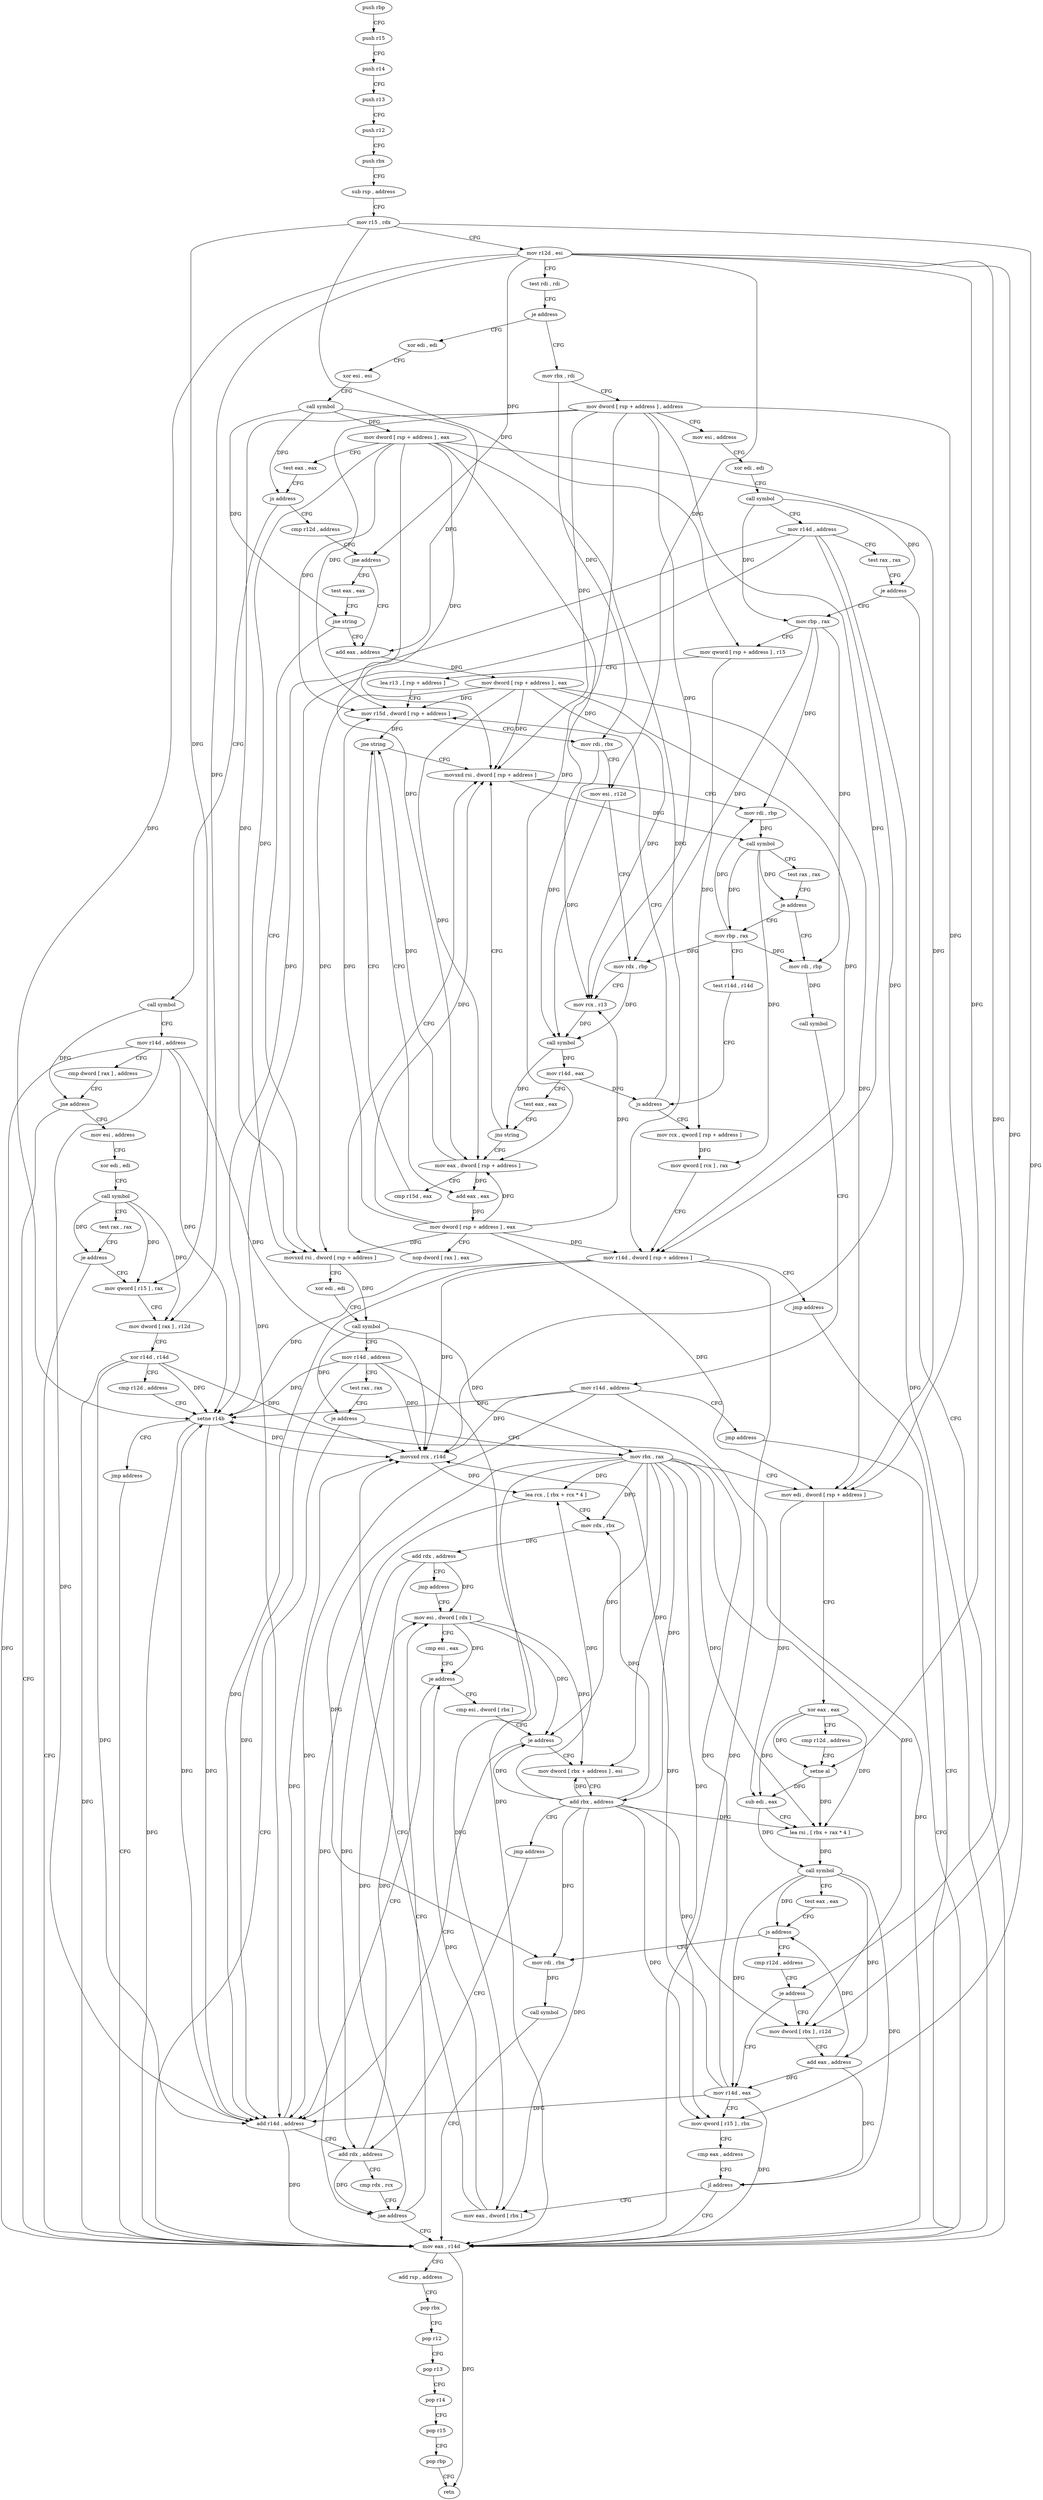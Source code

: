 digraph "func" {
"4215200" [label = "push rbp" ]
"4215201" [label = "push r15" ]
"4215203" [label = "push r14" ]
"4215205" [label = "push r13" ]
"4215207" [label = "push r12" ]
"4215209" [label = "push rbx" ]
"4215210" [label = "sub rsp , address" ]
"4215214" [label = "mov r15 , rdx" ]
"4215217" [label = "mov r12d , esi" ]
"4215220" [label = "test rdi , rdi" ]
"4215223" [label = "je address" ]
"4215376" [label = "xor edi , edi" ]
"4215229" [label = "mov rbx , rdi" ]
"4215378" [label = "xor esi , esi" ]
"4215380" [label = "call symbol" ]
"4215385" [label = "mov dword [ rsp + address ] , eax" ]
"4215389" [label = "test eax , eax" ]
"4215391" [label = "js address" ]
"4215584" [label = "call symbol" ]
"4215397" [label = "cmp r12d , address" ]
"4215232" [label = "mov dword [ rsp + address ] , address" ]
"4215240" [label = "mov esi , address" ]
"4215245" [label = "xor edi , edi" ]
"4215247" [label = "call symbol" ]
"4215252" [label = "mov r14d , address" ]
"4215258" [label = "test rax , rax" ]
"4215261" [label = "je address" ]
"4215644" [label = "mov eax , r14d" ]
"4215267" [label = "mov rbp , rax" ]
"4215589" [label = "mov r14d , address" ]
"4215595" [label = "cmp dword [ rax ] , address" ]
"4215598" [label = "jne address" ]
"4215600" [label = "mov esi , address" ]
"4215401" [label = "jne address" ]
"4215407" [label = "add eax , address" ]
"4215403" [label = "test eax , eax" ]
"4215647" [label = "add rsp , address" ]
"4215651" [label = "pop rbx" ]
"4215652" [label = "pop r12" ]
"4215654" [label = "pop r13" ]
"4215656" [label = "pop r14" ]
"4215658" [label = "pop r15" ]
"4215660" [label = "pop rbp" ]
"4215661" [label = "retn" ]
"4215270" [label = "mov qword [ rsp + address ] , r15" ]
"4215275" [label = "lea r13 , [ rsp + address ]" ]
"4215280" [label = "mov r15d , dword [ rsp + address ]" ]
"4215605" [label = "xor edi , edi" ]
"4215607" [label = "call symbol" ]
"4215612" [label = "test rax , rax" ]
"4215615" [label = "je address" ]
"4215617" [label = "mov qword [ r15 ] , rax" ]
"4215410" [label = "mov dword [ rsp + address ] , eax" ]
"4215414" [label = "movsxd rsi , dword [ rsp + address ]" ]
"4215405" [label = "jne string" ]
"4215328" [label = "movsxd rsi , dword [ rsp + address ]" ]
"4215333" [label = "mov rdi , rbp" ]
"4215336" [label = "call symbol" ]
"4215341" [label = "test rax , rax" ]
"4215344" [label = "je address" ]
"4215568" [label = "mov rdi , rbp" ]
"4215350" [label = "mov rbp , rax" ]
"4215309" [label = "mov eax , dword [ rsp + address ]" ]
"4215313" [label = "cmp r15d , eax" ]
"4215316" [label = "jne string" ]
"4215318" [label = "add eax , eax" ]
"4215620" [label = "mov dword [ rax ] , r12d" ]
"4215623" [label = "xor r14d , r14d" ]
"4215626" [label = "cmp r12d , address" ]
"4215630" [label = "setne r14b" ]
"4215634" [label = "jmp address" ]
"4215441" [label = "mov rbx , rax" ]
"4215444" [label = "mov edi , dword [ rsp + address ]" ]
"4215448" [label = "xor eax , eax" ]
"4215450" [label = "cmp r12d , address" ]
"4215454" [label = "setne al" ]
"4215457" [label = "sub edi , eax" ]
"4215459" [label = "lea rsi , [ rbx + rax * 4 ]" ]
"4215463" [label = "call symbol" ]
"4215468" [label = "test eax , eax" ]
"4215470" [label = "js address" ]
"4215636" [label = "mov rdi , rbx" ]
"4215476" [label = "cmp r12d , address" ]
"4215419" [label = "xor edi , edi" ]
"4215421" [label = "call symbol" ]
"4215426" [label = "mov r14d , address" ]
"4215432" [label = "test rax , rax" ]
"4215435" [label = "je address" ]
"4215571" [label = "call symbol" ]
"4215576" [label = "mov r14d , address" ]
"4215582" [label = "jmp address" ]
"4215353" [label = "test r14d , r14d" ]
"4215356" [label = "js address" ]
"4215358" [label = "mov rcx , qword [ rsp + address ]" ]
"4215320" [label = "mov dword [ rsp + address ] , eax" ]
"4215324" [label = "nop dword [ rax ] , eax" ]
"4215639" [label = "call symbol" ]
"4215480" [label = "je address" ]
"4215488" [label = "mov r14d , eax" ]
"4215482" [label = "mov dword [ rbx ] , r12d" ]
"4215285" [label = "mov rdi , rbx" ]
"4215288" [label = "mov esi , r12d" ]
"4215291" [label = "mov rdx , rbp" ]
"4215294" [label = "mov rcx , r13" ]
"4215297" [label = "call symbol" ]
"4215302" [label = "mov r14d , eax" ]
"4215305" [label = "test eax , eax" ]
"4215307" [label = "jns string" ]
"4215363" [label = "mov qword [ rcx ] , rax" ]
"4215366" [label = "mov r14d , dword [ rsp + address ]" ]
"4215371" [label = "jmp address" ]
"4215491" [label = "mov qword [ r15 ] , rbx" ]
"4215494" [label = "cmp eax , address" ]
"4215497" [label = "jl address" ]
"4215503" [label = "mov eax , dword [ rbx ]" ]
"4215485" [label = "add eax , address" ]
"4215505" [label = "movsxd rcx , r14d" ]
"4215508" [label = "lea rcx , [ rbx + rcx * 4 ]" ]
"4215512" [label = "mov rdx , rbx" ]
"4215515" [label = "add rdx , address" ]
"4215519" [label = "jmp address" ]
"4215549" [label = "mov esi , dword [ rdx ]" ]
"4215551" [label = "cmp esi , eax" ]
"4215553" [label = "je address" ]
"4215536" [label = "add r14d , address" ]
"4215555" [label = "cmp esi , dword [ rbx ]" ]
"4215540" [label = "add rdx , address" ]
"4215557" [label = "je address" ]
"4215559" [label = "mov dword [ rbx + address ] , esi" ]
"4215562" [label = "add rbx , address" ]
"4215566" [label = "jmp address" ]
"4215544" [label = "cmp rdx , rcx" ]
"4215547" [label = "jae address" ]
"4215200" -> "4215201" [ label = "CFG" ]
"4215201" -> "4215203" [ label = "CFG" ]
"4215203" -> "4215205" [ label = "CFG" ]
"4215205" -> "4215207" [ label = "CFG" ]
"4215207" -> "4215209" [ label = "CFG" ]
"4215209" -> "4215210" [ label = "CFG" ]
"4215210" -> "4215214" [ label = "CFG" ]
"4215214" -> "4215217" [ label = "CFG" ]
"4215214" -> "4215270" [ label = "DFG" ]
"4215214" -> "4215617" [ label = "DFG" ]
"4215214" -> "4215491" [ label = "DFG" ]
"4215217" -> "4215220" [ label = "CFG" ]
"4215217" -> "4215401" [ label = "DFG" ]
"4215217" -> "4215288" [ label = "DFG" ]
"4215217" -> "4215620" [ label = "DFG" ]
"4215217" -> "4215630" [ label = "DFG" ]
"4215217" -> "4215454" [ label = "DFG" ]
"4215217" -> "4215480" [ label = "DFG" ]
"4215217" -> "4215482" [ label = "DFG" ]
"4215220" -> "4215223" [ label = "CFG" ]
"4215223" -> "4215376" [ label = "CFG" ]
"4215223" -> "4215229" [ label = "CFG" ]
"4215376" -> "4215378" [ label = "CFG" ]
"4215229" -> "4215232" [ label = "CFG" ]
"4215229" -> "4215285" [ label = "DFG" ]
"4215378" -> "4215380" [ label = "CFG" ]
"4215380" -> "4215385" [ label = "DFG" ]
"4215380" -> "4215391" [ label = "DFG" ]
"4215380" -> "4215407" [ label = "DFG" ]
"4215380" -> "4215405" [ label = "DFG" ]
"4215385" -> "4215389" [ label = "CFG" ]
"4215385" -> "4215280" [ label = "DFG" ]
"4215385" -> "4215414" [ label = "DFG" ]
"4215385" -> "4215328" [ label = "DFG" ]
"4215385" -> "4215309" [ label = "DFG" ]
"4215385" -> "4215444" [ label = "DFG" ]
"4215385" -> "4215366" [ label = "DFG" ]
"4215385" -> "4215294" [ label = "DFG" ]
"4215389" -> "4215391" [ label = "CFG" ]
"4215391" -> "4215584" [ label = "CFG" ]
"4215391" -> "4215397" [ label = "CFG" ]
"4215584" -> "4215589" [ label = "CFG" ]
"4215584" -> "4215598" [ label = "DFG" ]
"4215397" -> "4215401" [ label = "CFG" ]
"4215232" -> "4215240" [ label = "CFG" ]
"4215232" -> "4215280" [ label = "DFG" ]
"4215232" -> "4215414" [ label = "DFG" ]
"4215232" -> "4215328" [ label = "DFG" ]
"4215232" -> "4215309" [ label = "DFG" ]
"4215232" -> "4215444" [ label = "DFG" ]
"4215232" -> "4215366" [ label = "DFG" ]
"4215232" -> "4215294" [ label = "DFG" ]
"4215240" -> "4215245" [ label = "CFG" ]
"4215245" -> "4215247" [ label = "CFG" ]
"4215247" -> "4215252" [ label = "CFG" ]
"4215247" -> "4215261" [ label = "DFG" ]
"4215247" -> "4215267" [ label = "DFG" ]
"4215252" -> "4215258" [ label = "CFG" ]
"4215252" -> "4215644" [ label = "DFG" ]
"4215252" -> "4215630" [ label = "DFG" ]
"4215252" -> "4215505" [ label = "DFG" ]
"4215252" -> "4215536" [ label = "DFG" ]
"4215258" -> "4215261" [ label = "CFG" ]
"4215261" -> "4215644" [ label = "CFG" ]
"4215261" -> "4215267" [ label = "CFG" ]
"4215644" -> "4215647" [ label = "CFG" ]
"4215644" -> "4215661" [ label = "DFG" ]
"4215267" -> "4215270" [ label = "CFG" ]
"4215267" -> "4215291" [ label = "DFG" ]
"4215267" -> "4215333" [ label = "DFG" ]
"4215267" -> "4215568" [ label = "DFG" ]
"4215589" -> "4215595" [ label = "CFG" ]
"4215589" -> "4215644" [ label = "DFG" ]
"4215589" -> "4215630" [ label = "DFG" ]
"4215589" -> "4215505" [ label = "DFG" ]
"4215589" -> "4215536" [ label = "DFG" ]
"4215595" -> "4215598" [ label = "CFG" ]
"4215598" -> "4215644" [ label = "CFG" ]
"4215598" -> "4215600" [ label = "CFG" ]
"4215600" -> "4215605" [ label = "CFG" ]
"4215401" -> "4215407" [ label = "CFG" ]
"4215401" -> "4215403" [ label = "CFG" ]
"4215407" -> "4215410" [ label = "DFG" ]
"4215403" -> "4215405" [ label = "CFG" ]
"4215647" -> "4215651" [ label = "CFG" ]
"4215651" -> "4215652" [ label = "CFG" ]
"4215652" -> "4215654" [ label = "CFG" ]
"4215654" -> "4215656" [ label = "CFG" ]
"4215656" -> "4215658" [ label = "CFG" ]
"4215658" -> "4215660" [ label = "CFG" ]
"4215660" -> "4215661" [ label = "CFG" ]
"4215270" -> "4215275" [ label = "CFG" ]
"4215270" -> "4215358" [ label = "DFG" ]
"4215275" -> "4215280" [ label = "CFG" ]
"4215280" -> "4215285" [ label = "CFG" ]
"4215280" -> "4215316" [ label = "DFG" ]
"4215605" -> "4215607" [ label = "CFG" ]
"4215607" -> "4215612" [ label = "CFG" ]
"4215607" -> "4215615" [ label = "DFG" ]
"4215607" -> "4215617" [ label = "DFG" ]
"4215607" -> "4215620" [ label = "DFG" ]
"4215612" -> "4215615" [ label = "CFG" ]
"4215615" -> "4215644" [ label = "CFG" ]
"4215615" -> "4215617" [ label = "CFG" ]
"4215617" -> "4215620" [ label = "CFG" ]
"4215410" -> "4215414" [ label = "DFG" ]
"4215410" -> "4215280" [ label = "DFG" ]
"4215410" -> "4215328" [ label = "DFG" ]
"4215410" -> "4215309" [ label = "DFG" ]
"4215410" -> "4215444" [ label = "DFG" ]
"4215410" -> "4215366" [ label = "DFG" ]
"4215410" -> "4215294" [ label = "DFG" ]
"4215414" -> "4215419" [ label = "CFG" ]
"4215414" -> "4215421" [ label = "DFG" ]
"4215405" -> "4215414" [ label = "CFG" ]
"4215405" -> "4215407" [ label = "CFG" ]
"4215328" -> "4215333" [ label = "CFG" ]
"4215328" -> "4215336" [ label = "DFG" ]
"4215333" -> "4215336" [ label = "DFG" ]
"4215336" -> "4215341" [ label = "CFG" ]
"4215336" -> "4215344" [ label = "DFG" ]
"4215336" -> "4215350" [ label = "DFG" ]
"4215336" -> "4215363" [ label = "DFG" ]
"4215341" -> "4215344" [ label = "CFG" ]
"4215344" -> "4215568" [ label = "CFG" ]
"4215344" -> "4215350" [ label = "CFG" ]
"4215568" -> "4215571" [ label = "DFG" ]
"4215350" -> "4215353" [ label = "CFG" ]
"4215350" -> "4215291" [ label = "DFG" ]
"4215350" -> "4215333" [ label = "DFG" ]
"4215350" -> "4215568" [ label = "DFG" ]
"4215309" -> "4215313" [ label = "CFG" ]
"4215309" -> "4215316" [ label = "DFG" ]
"4215309" -> "4215318" [ label = "DFG" ]
"4215313" -> "4215316" [ label = "CFG" ]
"4215316" -> "4215328" [ label = "CFG" ]
"4215316" -> "4215318" [ label = "CFG" ]
"4215318" -> "4215320" [ label = "DFG" ]
"4215620" -> "4215623" [ label = "CFG" ]
"4215623" -> "4215626" [ label = "CFG" ]
"4215623" -> "4215644" [ label = "DFG" ]
"4215623" -> "4215630" [ label = "DFG" ]
"4215623" -> "4215505" [ label = "DFG" ]
"4215623" -> "4215536" [ label = "DFG" ]
"4215626" -> "4215630" [ label = "CFG" ]
"4215630" -> "4215634" [ label = "CFG" ]
"4215630" -> "4215644" [ label = "DFG" ]
"4215630" -> "4215505" [ label = "DFG" ]
"4215630" -> "4215536" [ label = "DFG" ]
"4215634" -> "4215644" [ label = "CFG" ]
"4215441" -> "4215444" [ label = "CFG" ]
"4215441" -> "4215459" [ label = "DFG" ]
"4215441" -> "4215636" [ label = "DFG" ]
"4215441" -> "4215491" [ label = "DFG" ]
"4215441" -> "4215482" [ label = "DFG" ]
"4215441" -> "4215503" [ label = "DFG" ]
"4215441" -> "4215508" [ label = "DFG" ]
"4215441" -> "4215512" [ label = "DFG" ]
"4215441" -> "4215557" [ label = "DFG" ]
"4215441" -> "4215559" [ label = "DFG" ]
"4215441" -> "4215562" [ label = "DFG" ]
"4215444" -> "4215448" [ label = "CFG" ]
"4215444" -> "4215457" [ label = "DFG" ]
"4215448" -> "4215450" [ label = "CFG" ]
"4215448" -> "4215454" [ label = "DFG" ]
"4215448" -> "4215457" [ label = "DFG" ]
"4215448" -> "4215459" [ label = "DFG" ]
"4215450" -> "4215454" [ label = "CFG" ]
"4215454" -> "4215457" [ label = "DFG" ]
"4215454" -> "4215459" [ label = "DFG" ]
"4215457" -> "4215459" [ label = "CFG" ]
"4215457" -> "4215463" [ label = "DFG" ]
"4215459" -> "4215463" [ label = "DFG" ]
"4215463" -> "4215468" [ label = "CFG" ]
"4215463" -> "4215470" [ label = "DFG" ]
"4215463" -> "4215488" [ label = "DFG" ]
"4215463" -> "4215497" [ label = "DFG" ]
"4215463" -> "4215485" [ label = "DFG" ]
"4215468" -> "4215470" [ label = "CFG" ]
"4215470" -> "4215636" [ label = "CFG" ]
"4215470" -> "4215476" [ label = "CFG" ]
"4215636" -> "4215639" [ label = "DFG" ]
"4215476" -> "4215480" [ label = "CFG" ]
"4215419" -> "4215421" [ label = "CFG" ]
"4215421" -> "4215426" [ label = "CFG" ]
"4215421" -> "4215435" [ label = "DFG" ]
"4215421" -> "4215441" [ label = "DFG" ]
"4215426" -> "4215432" [ label = "CFG" ]
"4215426" -> "4215644" [ label = "DFG" ]
"4215426" -> "4215630" [ label = "DFG" ]
"4215426" -> "4215505" [ label = "DFG" ]
"4215426" -> "4215536" [ label = "DFG" ]
"4215432" -> "4215435" [ label = "CFG" ]
"4215435" -> "4215644" [ label = "CFG" ]
"4215435" -> "4215441" [ label = "CFG" ]
"4215571" -> "4215576" [ label = "CFG" ]
"4215576" -> "4215582" [ label = "CFG" ]
"4215576" -> "4215644" [ label = "DFG" ]
"4215576" -> "4215630" [ label = "DFG" ]
"4215576" -> "4215505" [ label = "DFG" ]
"4215576" -> "4215536" [ label = "DFG" ]
"4215582" -> "4215644" [ label = "CFG" ]
"4215353" -> "4215356" [ label = "CFG" ]
"4215356" -> "4215280" [ label = "CFG" ]
"4215356" -> "4215358" [ label = "CFG" ]
"4215358" -> "4215363" [ label = "DFG" ]
"4215320" -> "4215324" [ label = "CFG" ]
"4215320" -> "4215280" [ label = "DFG" ]
"4215320" -> "4215294" [ label = "DFG" ]
"4215320" -> "4215414" [ label = "DFG" ]
"4215320" -> "4215328" [ label = "DFG" ]
"4215320" -> "4215309" [ label = "DFG" ]
"4215320" -> "4215444" [ label = "DFG" ]
"4215320" -> "4215366" [ label = "DFG" ]
"4215324" -> "4215328" [ label = "CFG" ]
"4215639" -> "4215644" [ label = "CFG" ]
"4215480" -> "4215488" [ label = "CFG" ]
"4215480" -> "4215482" [ label = "CFG" ]
"4215488" -> "4215491" [ label = "CFG" ]
"4215488" -> "4215644" [ label = "DFG" ]
"4215488" -> "4215630" [ label = "DFG" ]
"4215488" -> "4215505" [ label = "DFG" ]
"4215488" -> "4215536" [ label = "DFG" ]
"4215482" -> "4215485" [ label = "CFG" ]
"4215285" -> "4215288" [ label = "CFG" ]
"4215285" -> "4215297" [ label = "DFG" ]
"4215288" -> "4215291" [ label = "CFG" ]
"4215288" -> "4215297" [ label = "DFG" ]
"4215291" -> "4215294" [ label = "CFG" ]
"4215291" -> "4215297" [ label = "DFG" ]
"4215294" -> "4215297" [ label = "DFG" ]
"4215297" -> "4215302" [ label = "DFG" ]
"4215297" -> "4215307" [ label = "DFG" ]
"4215302" -> "4215305" [ label = "CFG" ]
"4215302" -> "4215356" [ label = "DFG" ]
"4215305" -> "4215307" [ label = "CFG" ]
"4215307" -> "4215328" [ label = "CFG" ]
"4215307" -> "4215309" [ label = "CFG" ]
"4215363" -> "4215366" [ label = "CFG" ]
"4215366" -> "4215371" [ label = "CFG" ]
"4215366" -> "4215644" [ label = "DFG" ]
"4215366" -> "4215630" [ label = "DFG" ]
"4215366" -> "4215505" [ label = "DFG" ]
"4215366" -> "4215536" [ label = "DFG" ]
"4215371" -> "4215644" [ label = "CFG" ]
"4215491" -> "4215494" [ label = "CFG" ]
"4215494" -> "4215497" [ label = "CFG" ]
"4215497" -> "4215644" [ label = "CFG" ]
"4215497" -> "4215503" [ label = "CFG" ]
"4215503" -> "4215505" [ label = "CFG" ]
"4215503" -> "4215553" [ label = "DFG" ]
"4215485" -> "4215488" [ label = "DFG" ]
"4215485" -> "4215470" [ label = "DFG" ]
"4215485" -> "4215497" [ label = "DFG" ]
"4215505" -> "4215508" [ label = "DFG" ]
"4215508" -> "4215512" [ label = "CFG" ]
"4215508" -> "4215547" [ label = "DFG" ]
"4215512" -> "4215515" [ label = "DFG" ]
"4215515" -> "4215519" [ label = "CFG" ]
"4215515" -> "4215549" [ label = "DFG" ]
"4215515" -> "4215540" [ label = "DFG" ]
"4215515" -> "4215547" [ label = "DFG" ]
"4215519" -> "4215549" [ label = "CFG" ]
"4215549" -> "4215551" [ label = "CFG" ]
"4215549" -> "4215553" [ label = "DFG" ]
"4215549" -> "4215557" [ label = "DFG" ]
"4215549" -> "4215559" [ label = "DFG" ]
"4215551" -> "4215553" [ label = "CFG" ]
"4215553" -> "4215536" [ label = "CFG" ]
"4215553" -> "4215555" [ label = "CFG" ]
"4215536" -> "4215540" [ label = "CFG" ]
"4215536" -> "4215644" [ label = "DFG" ]
"4215536" -> "4215505" [ label = "DFG" ]
"4215536" -> "4215630" [ label = "DFG" ]
"4215555" -> "4215557" [ label = "CFG" ]
"4215540" -> "4215544" [ label = "CFG" ]
"4215540" -> "4215549" [ label = "DFG" ]
"4215540" -> "4215547" [ label = "DFG" ]
"4215557" -> "4215536" [ label = "CFG" ]
"4215557" -> "4215559" [ label = "CFG" ]
"4215559" -> "4215562" [ label = "CFG" ]
"4215562" -> "4215566" [ label = "CFG" ]
"4215562" -> "4215636" [ label = "DFG" ]
"4215562" -> "4215491" [ label = "DFG" ]
"4215562" -> "4215503" [ label = "DFG" ]
"4215562" -> "4215512" [ label = "DFG" ]
"4215562" -> "4215557" [ label = "DFG" ]
"4215562" -> "4215459" [ label = "DFG" ]
"4215562" -> "4215482" [ label = "DFG" ]
"4215562" -> "4215508" [ label = "DFG" ]
"4215562" -> "4215559" [ label = "DFG" ]
"4215566" -> "4215540" [ label = "CFG" ]
"4215544" -> "4215547" [ label = "CFG" ]
"4215547" -> "4215644" [ label = "CFG" ]
"4215547" -> "4215549" [ label = "CFG" ]
}
